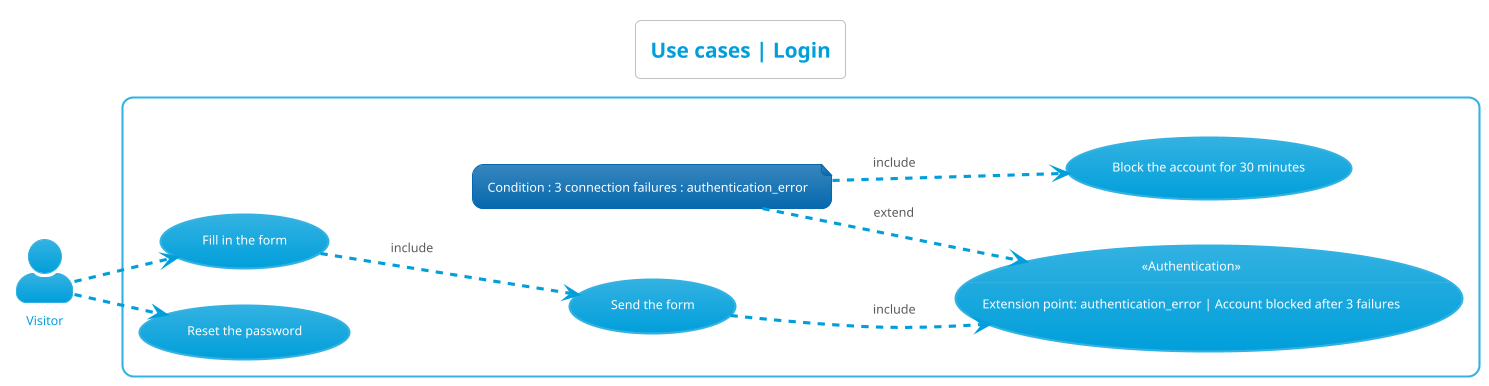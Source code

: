 @startuml use_cases__login
left to right direction
skinparam actorStyle Awesome
!theme bluegray
skinparam backgroundcolor White

'Titre'
title Use cases | Login

'Acteur'
actor "Visitor" as Visiteur

'Rectangle'
rectangle {
    'Authentification'
    "«Authentication»\n--\nExtension point: authentication_error | Account blocked after 3 failures" as (Authentification)
    note "Condition : 3 connection failures : authentication_error" as ConditionConnexion
    "Block the account for 30 minutes" as (BloquerCompte)

    'Visiteur'
    "Fill in the form" as (RemplirFormulaire)
    "Send the form" as (EnvoyerFormulaire)    
    "Reset the password" as (OublierMDP)

    'Déroulement'
    :Visiteur: -.> (RemplirFormulaire)
    (RemplirFormulaire) -.> (EnvoyerFormulaire) : include
    (EnvoyerFormulaire) -.> (Authentification) : include
    (Authentification) <.up- (ConditionConnexion) : extend
    (ConditionConnexion) -.> (BloquerCompte) : include
    :Visiteur: -.> (OublierMDP)
}
@enduml
